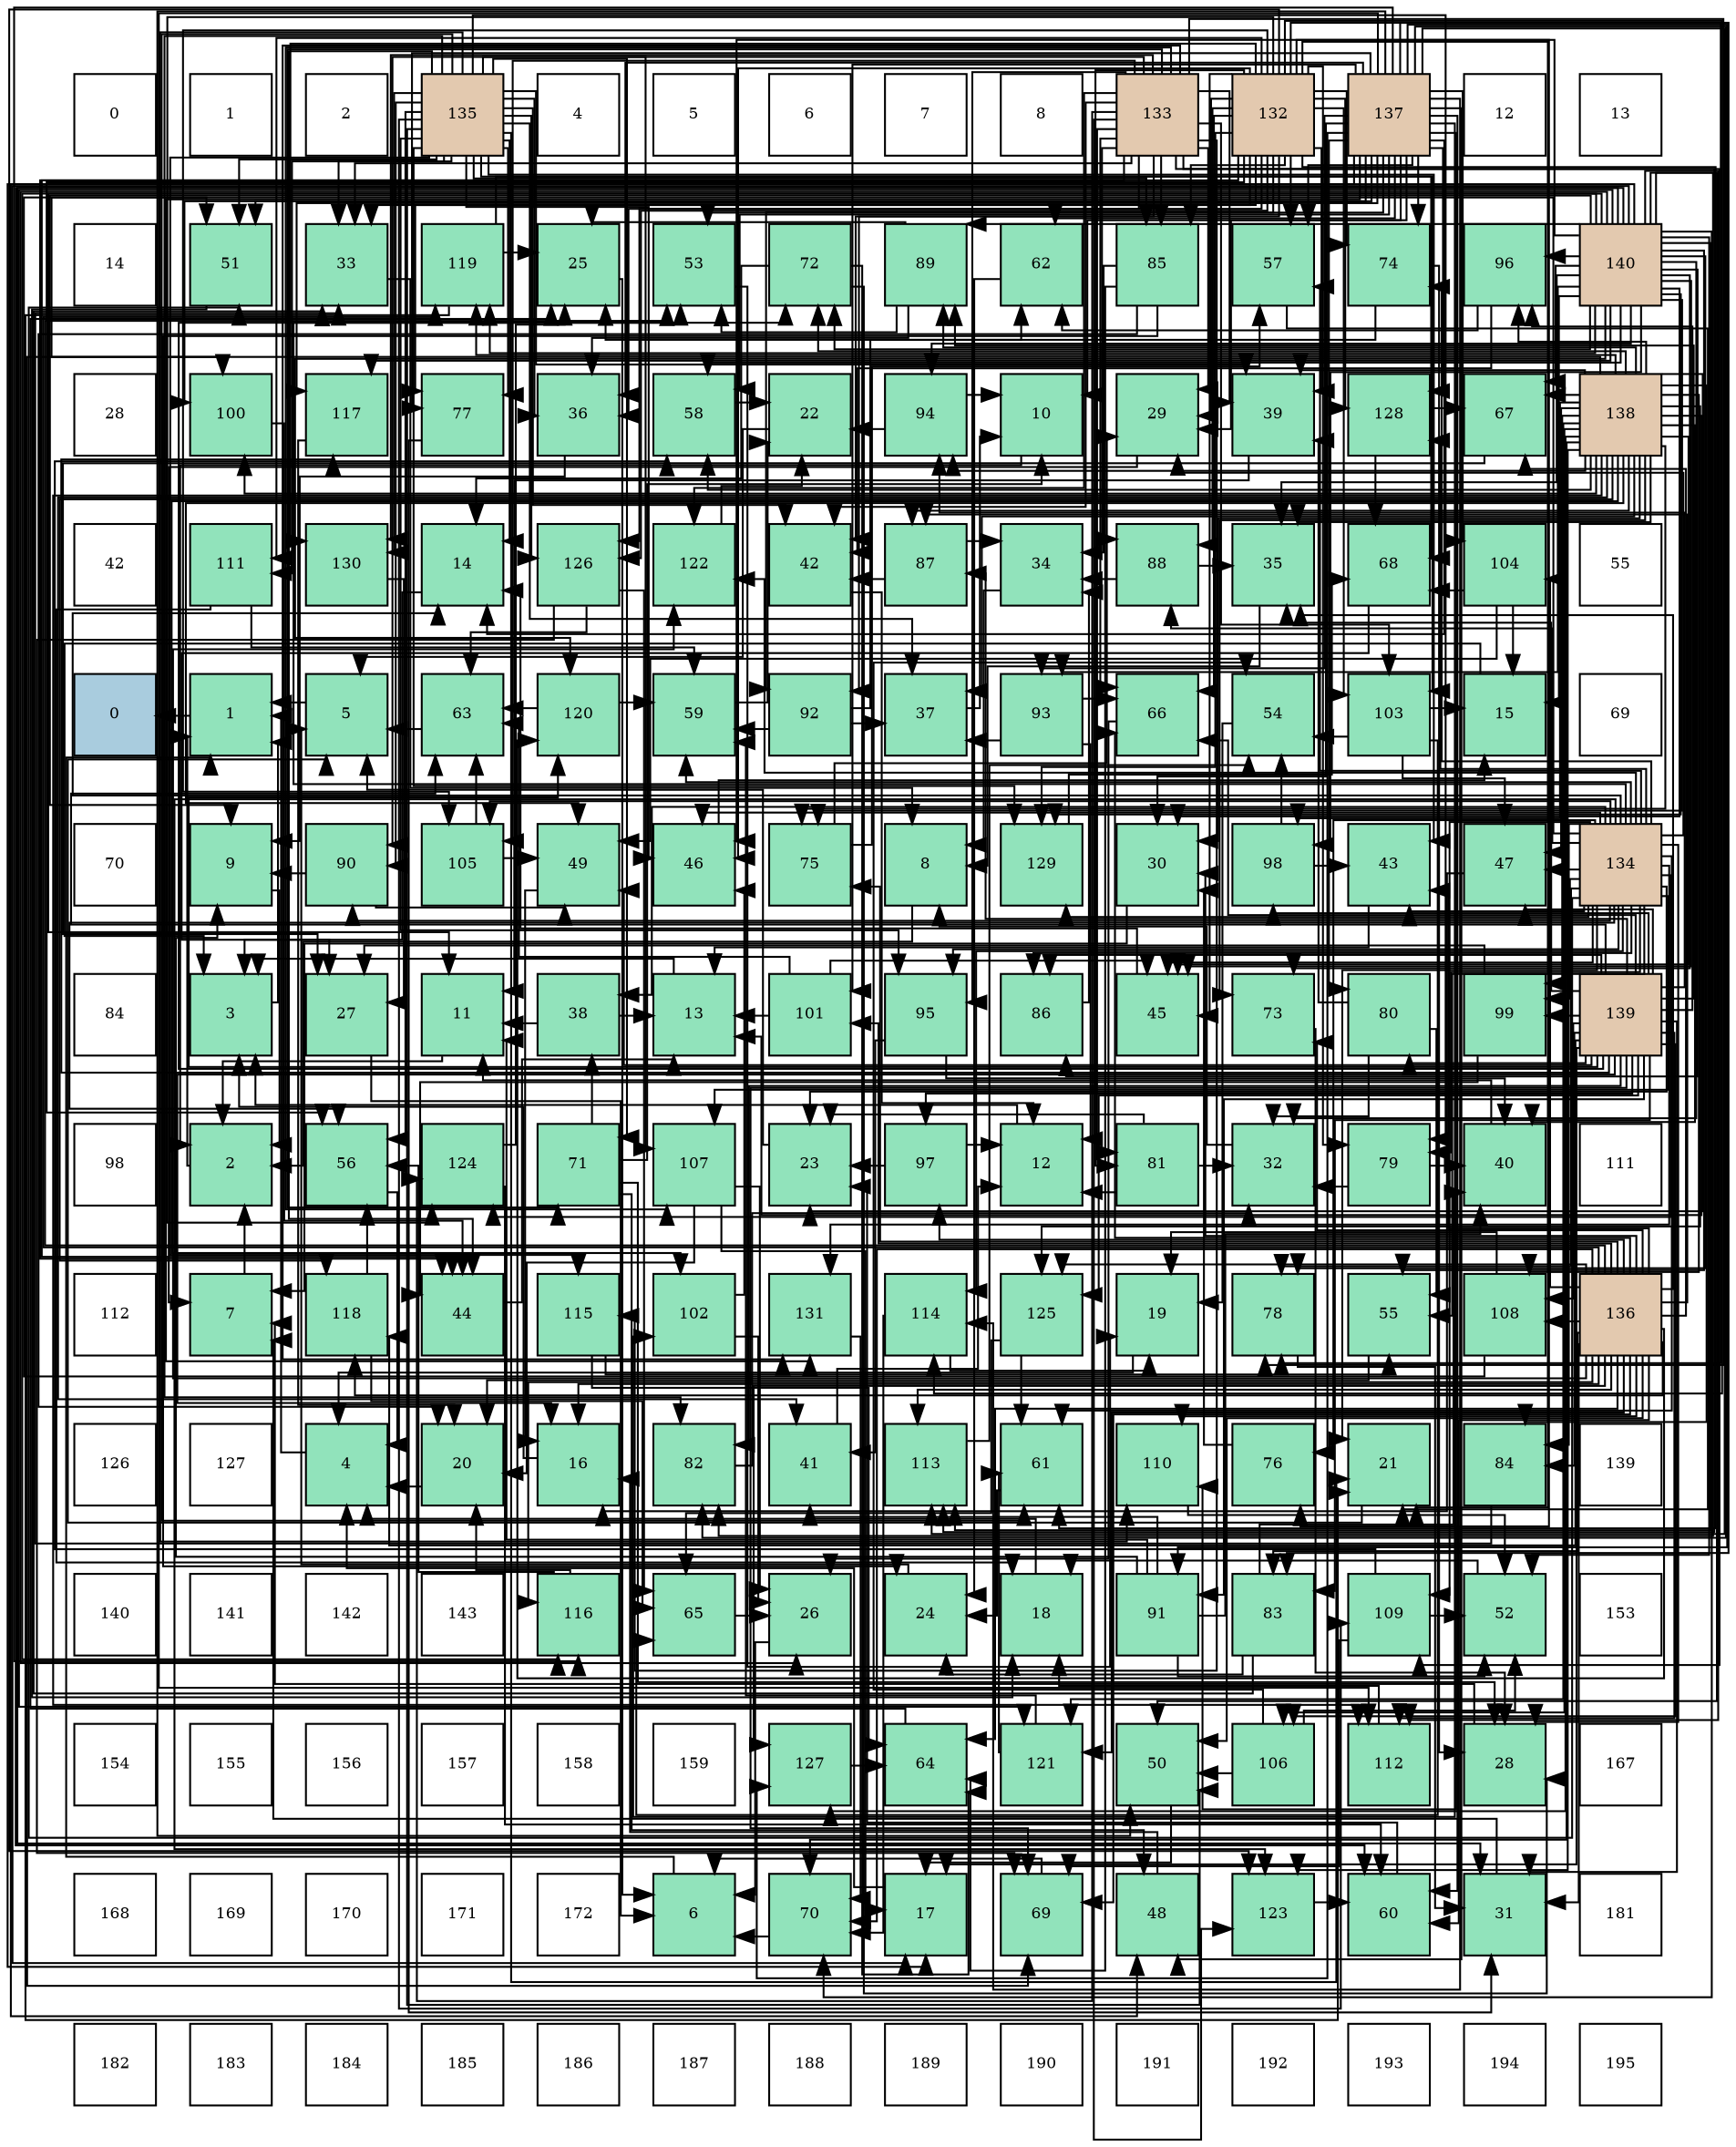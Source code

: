 digraph layout{
 rankdir=TB;
 splines=ortho;
 node [style=filled shape=square fixedsize=true width=0.6];
0[label="0", fontsize=8, fillcolor="#ffffff"];
1[label="1", fontsize=8, fillcolor="#ffffff"];
2[label="2", fontsize=8, fillcolor="#ffffff"];
3[label="135", fontsize=8, fillcolor="#e3c9af"];
4[label="4", fontsize=8, fillcolor="#ffffff"];
5[label="5", fontsize=8, fillcolor="#ffffff"];
6[label="6", fontsize=8, fillcolor="#ffffff"];
7[label="7", fontsize=8, fillcolor="#ffffff"];
8[label="8", fontsize=8, fillcolor="#ffffff"];
9[label="133", fontsize=8, fillcolor="#e3c9af"];
10[label="132", fontsize=8, fillcolor="#e3c9af"];
11[label="137", fontsize=8, fillcolor="#e3c9af"];
12[label="12", fontsize=8, fillcolor="#ffffff"];
13[label="13", fontsize=8, fillcolor="#ffffff"];
14[label="14", fontsize=8, fillcolor="#ffffff"];
15[label="51", fontsize=8, fillcolor="#91e3bb"];
16[label="33", fontsize=8, fillcolor="#91e3bb"];
17[label="119", fontsize=8, fillcolor="#91e3bb"];
18[label="25", fontsize=8, fillcolor="#91e3bb"];
19[label="53", fontsize=8, fillcolor="#91e3bb"];
20[label="72", fontsize=8, fillcolor="#91e3bb"];
21[label="89", fontsize=8, fillcolor="#91e3bb"];
22[label="62", fontsize=8, fillcolor="#91e3bb"];
23[label="85", fontsize=8, fillcolor="#91e3bb"];
24[label="57", fontsize=8, fillcolor="#91e3bb"];
25[label="74", fontsize=8, fillcolor="#91e3bb"];
26[label="96", fontsize=8, fillcolor="#91e3bb"];
27[label="140", fontsize=8, fillcolor="#e3c9af"];
28[label="28", fontsize=8, fillcolor="#ffffff"];
29[label="100", fontsize=8, fillcolor="#91e3bb"];
30[label="117", fontsize=8, fillcolor="#91e3bb"];
31[label="77", fontsize=8, fillcolor="#91e3bb"];
32[label="36", fontsize=8, fillcolor="#91e3bb"];
33[label="58", fontsize=8, fillcolor="#91e3bb"];
34[label="22", fontsize=8, fillcolor="#91e3bb"];
35[label="94", fontsize=8, fillcolor="#91e3bb"];
36[label="10", fontsize=8, fillcolor="#91e3bb"];
37[label="29", fontsize=8, fillcolor="#91e3bb"];
38[label="39", fontsize=8, fillcolor="#91e3bb"];
39[label="128", fontsize=8, fillcolor="#91e3bb"];
40[label="67", fontsize=8, fillcolor="#91e3bb"];
41[label="138", fontsize=8, fillcolor="#e3c9af"];
42[label="42", fontsize=8, fillcolor="#ffffff"];
43[label="111", fontsize=8, fillcolor="#91e3bb"];
44[label="130", fontsize=8, fillcolor="#91e3bb"];
45[label="14", fontsize=8, fillcolor="#91e3bb"];
46[label="126", fontsize=8, fillcolor="#91e3bb"];
47[label="122", fontsize=8, fillcolor="#91e3bb"];
48[label="42", fontsize=8, fillcolor="#91e3bb"];
49[label="87", fontsize=8, fillcolor="#91e3bb"];
50[label="34", fontsize=8, fillcolor="#91e3bb"];
51[label="88", fontsize=8, fillcolor="#91e3bb"];
52[label="35", fontsize=8, fillcolor="#91e3bb"];
53[label="68", fontsize=8, fillcolor="#91e3bb"];
54[label="104", fontsize=8, fillcolor="#91e3bb"];
55[label="55", fontsize=8, fillcolor="#ffffff"];
56[label="0", fontsize=8, fillcolor="#a9ccde"];
57[label="1", fontsize=8, fillcolor="#91e3bb"];
58[label="5", fontsize=8, fillcolor="#91e3bb"];
59[label="63", fontsize=8, fillcolor="#91e3bb"];
60[label="120", fontsize=8, fillcolor="#91e3bb"];
61[label="59", fontsize=8, fillcolor="#91e3bb"];
62[label="92", fontsize=8, fillcolor="#91e3bb"];
63[label="37", fontsize=8, fillcolor="#91e3bb"];
64[label="93", fontsize=8, fillcolor="#91e3bb"];
65[label="66", fontsize=8, fillcolor="#91e3bb"];
66[label="54", fontsize=8, fillcolor="#91e3bb"];
67[label="103", fontsize=8, fillcolor="#91e3bb"];
68[label="15", fontsize=8, fillcolor="#91e3bb"];
69[label="69", fontsize=8, fillcolor="#ffffff"];
70[label="70", fontsize=8, fillcolor="#ffffff"];
71[label="9", fontsize=8, fillcolor="#91e3bb"];
72[label="90", fontsize=8, fillcolor="#91e3bb"];
73[label="105", fontsize=8, fillcolor="#91e3bb"];
74[label="49", fontsize=8, fillcolor="#91e3bb"];
75[label="46", fontsize=8, fillcolor="#91e3bb"];
76[label="75", fontsize=8, fillcolor="#91e3bb"];
77[label="8", fontsize=8, fillcolor="#91e3bb"];
78[label="129", fontsize=8, fillcolor="#91e3bb"];
79[label="30", fontsize=8, fillcolor="#91e3bb"];
80[label="98", fontsize=8, fillcolor="#91e3bb"];
81[label="43", fontsize=8, fillcolor="#91e3bb"];
82[label="47", fontsize=8, fillcolor="#91e3bb"];
83[label="134", fontsize=8, fillcolor="#e3c9af"];
84[label="84", fontsize=8, fillcolor="#ffffff"];
85[label="3", fontsize=8, fillcolor="#91e3bb"];
86[label="27", fontsize=8, fillcolor="#91e3bb"];
87[label="11", fontsize=8, fillcolor="#91e3bb"];
88[label="38", fontsize=8, fillcolor="#91e3bb"];
89[label="13", fontsize=8, fillcolor="#91e3bb"];
90[label="101", fontsize=8, fillcolor="#91e3bb"];
91[label="95", fontsize=8, fillcolor="#91e3bb"];
92[label="86", fontsize=8, fillcolor="#91e3bb"];
93[label="45", fontsize=8, fillcolor="#91e3bb"];
94[label="73", fontsize=8, fillcolor="#91e3bb"];
95[label="80", fontsize=8, fillcolor="#91e3bb"];
96[label="99", fontsize=8, fillcolor="#91e3bb"];
97[label="139", fontsize=8, fillcolor="#e3c9af"];
98[label="98", fontsize=8, fillcolor="#ffffff"];
99[label="2", fontsize=8, fillcolor="#91e3bb"];
100[label="56", fontsize=8, fillcolor="#91e3bb"];
101[label="124", fontsize=8, fillcolor="#91e3bb"];
102[label="71", fontsize=8, fillcolor="#91e3bb"];
103[label="107", fontsize=8, fillcolor="#91e3bb"];
104[label="23", fontsize=8, fillcolor="#91e3bb"];
105[label="97", fontsize=8, fillcolor="#91e3bb"];
106[label="12", fontsize=8, fillcolor="#91e3bb"];
107[label="81", fontsize=8, fillcolor="#91e3bb"];
108[label="32", fontsize=8, fillcolor="#91e3bb"];
109[label="79", fontsize=8, fillcolor="#91e3bb"];
110[label="40", fontsize=8, fillcolor="#91e3bb"];
111[label="111", fontsize=8, fillcolor="#ffffff"];
112[label="112", fontsize=8, fillcolor="#ffffff"];
113[label="7", fontsize=8, fillcolor="#91e3bb"];
114[label="118", fontsize=8, fillcolor="#91e3bb"];
115[label="44", fontsize=8, fillcolor="#91e3bb"];
116[label="115", fontsize=8, fillcolor="#91e3bb"];
117[label="102", fontsize=8, fillcolor="#91e3bb"];
118[label="131", fontsize=8, fillcolor="#91e3bb"];
119[label="114", fontsize=8, fillcolor="#91e3bb"];
120[label="125", fontsize=8, fillcolor="#91e3bb"];
121[label="19", fontsize=8, fillcolor="#91e3bb"];
122[label="78", fontsize=8, fillcolor="#91e3bb"];
123[label="55", fontsize=8, fillcolor="#91e3bb"];
124[label="108", fontsize=8, fillcolor="#91e3bb"];
125[label="136", fontsize=8, fillcolor="#e3c9af"];
126[label="126", fontsize=8, fillcolor="#ffffff"];
127[label="127", fontsize=8, fillcolor="#ffffff"];
128[label="4", fontsize=8, fillcolor="#91e3bb"];
129[label="20", fontsize=8, fillcolor="#91e3bb"];
130[label="16", fontsize=8, fillcolor="#91e3bb"];
131[label="82", fontsize=8, fillcolor="#91e3bb"];
132[label="41", fontsize=8, fillcolor="#91e3bb"];
133[label="113", fontsize=8, fillcolor="#91e3bb"];
134[label="61", fontsize=8, fillcolor="#91e3bb"];
135[label="110", fontsize=8, fillcolor="#91e3bb"];
136[label="76", fontsize=8, fillcolor="#91e3bb"];
137[label="21", fontsize=8, fillcolor="#91e3bb"];
138[label="84", fontsize=8, fillcolor="#91e3bb"];
139[label="139", fontsize=8, fillcolor="#ffffff"];
140[label="140", fontsize=8, fillcolor="#ffffff"];
141[label="141", fontsize=8, fillcolor="#ffffff"];
142[label="142", fontsize=8, fillcolor="#ffffff"];
143[label="143", fontsize=8, fillcolor="#ffffff"];
144[label="116", fontsize=8, fillcolor="#91e3bb"];
145[label="65", fontsize=8, fillcolor="#91e3bb"];
146[label="26", fontsize=8, fillcolor="#91e3bb"];
147[label="24", fontsize=8, fillcolor="#91e3bb"];
148[label="18", fontsize=8, fillcolor="#91e3bb"];
149[label="91", fontsize=8, fillcolor="#91e3bb"];
150[label="83", fontsize=8, fillcolor="#91e3bb"];
151[label="109", fontsize=8, fillcolor="#91e3bb"];
152[label="52", fontsize=8, fillcolor="#91e3bb"];
153[label="153", fontsize=8, fillcolor="#ffffff"];
154[label="154", fontsize=8, fillcolor="#ffffff"];
155[label="155", fontsize=8, fillcolor="#ffffff"];
156[label="156", fontsize=8, fillcolor="#ffffff"];
157[label="157", fontsize=8, fillcolor="#ffffff"];
158[label="158", fontsize=8, fillcolor="#ffffff"];
159[label="159", fontsize=8, fillcolor="#ffffff"];
160[label="127", fontsize=8, fillcolor="#91e3bb"];
161[label="64", fontsize=8, fillcolor="#91e3bb"];
162[label="121", fontsize=8, fillcolor="#91e3bb"];
163[label="50", fontsize=8, fillcolor="#91e3bb"];
164[label="106", fontsize=8, fillcolor="#91e3bb"];
165[label="112", fontsize=8, fillcolor="#91e3bb"];
166[label="28", fontsize=8, fillcolor="#91e3bb"];
167[label="167", fontsize=8, fillcolor="#ffffff"];
168[label="168", fontsize=8, fillcolor="#ffffff"];
169[label="169", fontsize=8, fillcolor="#ffffff"];
170[label="170", fontsize=8, fillcolor="#ffffff"];
171[label="171", fontsize=8, fillcolor="#ffffff"];
172[label="172", fontsize=8, fillcolor="#ffffff"];
173[label="6", fontsize=8, fillcolor="#91e3bb"];
174[label="70", fontsize=8, fillcolor="#91e3bb"];
175[label="17", fontsize=8, fillcolor="#91e3bb"];
176[label="69", fontsize=8, fillcolor="#91e3bb"];
177[label="48", fontsize=8, fillcolor="#91e3bb"];
178[label="123", fontsize=8, fillcolor="#91e3bb"];
179[label="60", fontsize=8, fillcolor="#91e3bb"];
180[label="31", fontsize=8, fillcolor="#91e3bb"];
181[label="181", fontsize=8, fillcolor="#ffffff"];
182[label="182", fontsize=8, fillcolor="#ffffff"];
183[label="183", fontsize=8, fillcolor="#ffffff"];
184[label="184", fontsize=8, fillcolor="#ffffff"];
185[label="185", fontsize=8, fillcolor="#ffffff"];
186[label="186", fontsize=8, fillcolor="#ffffff"];
187[label="187", fontsize=8, fillcolor="#ffffff"];
188[label="188", fontsize=8, fillcolor="#ffffff"];
189[label="189", fontsize=8, fillcolor="#ffffff"];
190[label="190", fontsize=8, fillcolor="#ffffff"];
191[label="191", fontsize=8, fillcolor="#ffffff"];
192[label="192", fontsize=8, fillcolor="#ffffff"];
193[label="193", fontsize=8, fillcolor="#ffffff"];
194[label="194", fontsize=8, fillcolor="#ffffff"];
195[label="195", fontsize=8, fillcolor="#ffffff"];
edge [constraint=false, style=vis];57 -> 56;
99 -> 57;
85 -> 57;
128 -> 57;
58 -> 57;
173 -> 57;
113 -> 99;
77 -> 99;
71 -> 99;
36 -> 99;
87 -> 99;
106 -> 85;
89 -> 85;
45 -> 85;
68 -> 85;
130 -> 85;
175 -> 128;
148 -> 128;
121 -> 128;
129 -> 128;
137 -> 58;
34 -> 58;
104 -> 58;
147 -> 58;
18 -> 173;
146 -> 173;
86 -> 173;
166 -> 113;
37 -> 113;
79 -> 113;
180 -> 113;
108 -> 77;
16 -> 77;
50 -> 77;
52 -> 77;
32 -> 71;
63 -> 36;
88 -> 87;
88 -> 89;
38 -> 87;
110 -> 87;
132 -> 106;
48 -> 106;
81 -> 89;
115 -> 89;
93 -> 45;
75 -> 68;
82 -> 130;
177 -> 130;
74 -> 130;
163 -> 175;
15 -> 148;
152 -> 148;
19 -> 121;
66 -> 121;
123 -> 129;
100 -> 128;
24 -> 137;
33 -> 34;
61 -> 34;
179 -> 104;
134 -> 147;
22 -> 147;
59 -> 58;
161 -> 18;
145 -> 146;
65 -> 146;
40 -> 86;
53 -> 86;
176 -> 173;
174 -> 173;
102 -> 36;
102 -> 166;
102 -> 88;
102 -> 177;
20 -> 45;
20 -> 166;
20 -> 161;
94 -> 166;
25 -> 18;
25 -> 166;
76 -> 37;
76 -> 24;
136 -> 79;
31 -> 180;
122 -> 180;
109 -> 108;
109 -> 110;
95 -> 108;
95 -> 38;
95 -> 123;
107 -> 106;
107 -> 104;
107 -> 108;
131 -> 108;
150 -> 147;
150 -> 16;
150 -> 110;
138 -> 16;
23 -> 129;
23 -> 147;
23 -> 50;
23 -> 161;
92 -> 50;
49 -> 50;
49 -> 48;
51 -> 50;
51 -> 52;
21 -> 18;
21 -> 32;
21 -> 19;
72 -> 71;
72 -> 74;
149 -> 71;
149 -> 87;
149 -> 110;
149 -> 132;
149 -> 152;
62 -> 63;
62 -> 61;
62 -> 22;
64 -> 106;
64 -> 63;
64 -> 65;
35 -> 36;
35 -> 34;
91 -> 110;
91 -> 132;
26 -> 48;
26 -> 22;
105 -> 106;
105 -> 104;
80 -> 81;
80 -> 66;
96 -> 86;
96 -> 115;
29 -> 115;
90 -> 89;
90 -> 93;
90 -> 59;
117 -> 146;
117 -> 75;
67 -> 68;
67 -> 82;
67 -> 66;
67 -> 145;
54 -> 68;
54 -> 74;
54 -> 53;
73 -> 74;
73 -> 59;
164 -> 163;
164 -> 152;
164 -> 66;
103 -> 175;
103 -> 129;
103 -> 146;
124 -> 121;
124 -> 15;
151 -> 152;
151 -> 33;
151 -> 176;
135 -> 152;
43 -> 148;
43 -> 61;
165 -> 148;
133 -> 66;
119 -> 121;
119 -> 174;
116 -> 123;
116 -> 161;
144 -> 129;
144 -> 100;
30 -> 129;
114 -> 100;
114 -> 145;
17 -> 137;
17 -> 18;
17 -> 53;
60 -> 61;
60 -> 59;
162 -> 61;
162 -> 134;
47 -> 34;
178 -> 179;
101 -> 18;
101 -> 179;
120 -> 134;
120 -> 145;
46 -> 59;
46 -> 145;
46 -> 176;
160 -> 161;
39 -> 40;
39 -> 53;
78 -> 53;
44 -> 86;
118 -> 174;
10 -> 137;
10 -> 37;
10 -> 16;
10 -> 32;
10 -> 38;
10 -> 48;
10 -> 115;
10 -> 93;
10 -> 75;
10 -> 100;
10 -> 24;
10 -> 134;
10 -> 65;
10 -> 25;
10 -> 136;
10 -> 31;
10 -> 122;
10 -> 109;
10 -> 107;
10 -> 23;
10 -> 51;
10 -> 62;
10 -> 67;
10 -> 73;
10 -> 43;
10 -> 119;
10 -> 178;
10 -> 101;
10 -> 46;
10 -> 39;
10 -> 78;
10 -> 44;
9 -> 37;
9 -> 16;
9 -> 38;
9 -> 48;
9 -> 115;
9 -> 65;
9 -> 102;
9 -> 122;
9 -> 107;
9 -> 23;
9 -> 51;
9 -> 72;
9 -> 62;
9 -> 91;
9 -> 67;
9 -> 73;
9 -> 103;
9 -> 151;
9 -> 133;
9 -> 116;
9 -> 47;
9 -> 178;
9 -> 101;
9 -> 46;
9 -> 44;
9 -> 118;
83 -> 45;
83 -> 137;
83 -> 104;
83 -> 166;
83 -> 37;
83 -> 88;
83 -> 81;
83 -> 93;
83 -> 75;
83 -> 82;
83 -> 15;
83 -> 19;
83 -> 123;
83 -> 100;
83 -> 24;
83 -> 61;
83 -> 134;
83 -> 25;
83 -> 136;
83 -> 122;
83 -> 109;
83 -> 138;
83 -> 92;
83 -> 51;
83 -> 72;
83 -> 91;
83 -> 96;
83 -> 29;
83 -> 73;
83 -> 103;
83 -> 151;
83 -> 119;
83 -> 47;
83 -> 178;
83 -> 101;
83 -> 39;
83 -> 78;
83 -> 118;
3 -> 45;
3 -> 137;
3 -> 16;
3 -> 32;
3 -> 63;
3 -> 38;
3 -> 48;
3 -> 81;
3 -> 115;
3 -> 75;
3 -> 163;
3 -> 15;
3 -> 100;
3 -> 134;
3 -> 102;
3 -> 31;
3 -> 109;
3 -> 131;
3 -> 23;
3 -> 72;
3 -> 91;
3 -> 67;
3 -> 103;
3 -> 151;
3 -> 135;
3 -> 43;
3 -> 116;
3 -> 46;
3 -> 78;
3 -> 44;
125 -> 130;
125 -> 79;
125 -> 180;
125 -> 52;
125 -> 81;
125 -> 163;
125 -> 19;
125 -> 179;
125 -> 161;
125 -> 65;
125 -> 40;
125 -> 176;
125 -> 174;
125 -> 94;
125 -> 76;
125 -> 150;
125 -> 49;
125 -> 105;
125 -> 90;
125 -> 54;
125 -> 124;
125 -> 135;
125 -> 133;
125 -> 144;
125 -> 114;
125 -> 17;
125 -> 60;
125 -> 162;
125 -> 47;
125 -> 120;
125 -> 160;
11 -> 36;
11 -> 45;
11 -> 175;
11 -> 37;
11 -> 79;
11 -> 32;
11 -> 177;
11 -> 163;
11 -> 15;
11 -> 19;
11 -> 24;
11 -> 33;
11 -> 179;
11 -> 22;
11 -> 25;
11 -> 31;
11 -> 95;
11 -> 131;
11 -> 150;
11 -> 149;
11 -> 64;
11 -> 29;
11 -> 90;
11 -> 117;
11 -> 54;
11 -> 135;
11 -> 165;
11 -> 133;
11 -> 119;
11 -> 144;
11 -> 30;
11 -> 160;
11 -> 39;
11 -> 118;
41 -> 89;
41 -> 104;
41 -> 79;
41 -> 52;
41 -> 63;
41 -> 38;
41 -> 110;
41 -> 132;
41 -> 93;
41 -> 82;
41 -> 74;
41 -> 33;
41 -> 40;
41 -> 176;
41 -> 174;
41 -> 20;
41 -> 94;
41 -> 76;
41 -> 138;
41 -> 49;
41 -> 21;
41 -> 35;
41 -> 26;
41 -> 80;
41 -> 96;
41 -> 29;
41 -> 117;
41 -> 164;
41 -> 124;
41 -> 165;
41 -> 114;
41 -> 17;
41 -> 162;
41 -> 178;
41 -> 120;
41 -> 160;
97 -> 130;
97 -> 175;
97 -> 180;
97 -> 52;
97 -> 82;
97 -> 74;
97 -> 59;
97 -> 65;
97 -> 176;
97 -> 20;
97 -> 95;
97 -> 131;
97 -> 150;
97 -> 138;
97 -> 92;
97 -> 49;
97 -> 21;
97 -> 149;
97 -> 35;
97 -> 26;
97 -> 105;
97 -> 80;
97 -> 96;
97 -> 164;
97 -> 124;
97 -> 165;
97 -> 30;
97 -> 114;
97 -> 60;
97 -> 120;
27 -> 71;
27 -> 87;
27 -> 68;
27 -> 175;
27 -> 146;
27 -> 79;
27 -> 180;
27 -> 108;
27 -> 52;
27 -> 93;
27 -> 75;
27 -> 177;
27 -> 163;
27 -> 152;
27 -> 123;
27 -> 33;
27 -> 179;
27 -> 40;
27 -> 174;
27 -> 20;
27 -> 94;
27 -> 76;
27 -> 122;
27 -> 131;
27 -> 92;
27 -> 21;
27 -> 64;
27 -> 35;
27 -> 26;
27 -> 80;
27 -> 165;
27 -> 133;
27 -> 144;
27 -> 30;
27 -> 17;
27 -> 60;
27 -> 162;
27 -> 78;
edge [constraint=true, style=invis];
0 -> 14 -> 28 -> 42 -> 56 -> 70 -> 84 -> 98 -> 112 -> 126 -> 140 -> 154 -> 168 -> 182;
1 -> 15 -> 29 -> 43 -> 57 -> 71 -> 85 -> 99 -> 113 -> 127 -> 141 -> 155 -> 169 -> 183;
2 -> 16 -> 30 -> 44 -> 58 -> 72 -> 86 -> 100 -> 114 -> 128 -> 142 -> 156 -> 170 -> 184;
3 -> 17 -> 31 -> 45 -> 59 -> 73 -> 87 -> 101 -> 115 -> 129 -> 143 -> 157 -> 171 -> 185;
4 -> 18 -> 32 -> 46 -> 60 -> 74 -> 88 -> 102 -> 116 -> 130 -> 144 -> 158 -> 172 -> 186;
5 -> 19 -> 33 -> 47 -> 61 -> 75 -> 89 -> 103 -> 117 -> 131 -> 145 -> 159 -> 173 -> 187;
6 -> 20 -> 34 -> 48 -> 62 -> 76 -> 90 -> 104 -> 118 -> 132 -> 146 -> 160 -> 174 -> 188;
7 -> 21 -> 35 -> 49 -> 63 -> 77 -> 91 -> 105 -> 119 -> 133 -> 147 -> 161 -> 175 -> 189;
8 -> 22 -> 36 -> 50 -> 64 -> 78 -> 92 -> 106 -> 120 -> 134 -> 148 -> 162 -> 176 -> 190;
9 -> 23 -> 37 -> 51 -> 65 -> 79 -> 93 -> 107 -> 121 -> 135 -> 149 -> 163 -> 177 -> 191;
10 -> 24 -> 38 -> 52 -> 66 -> 80 -> 94 -> 108 -> 122 -> 136 -> 150 -> 164 -> 178 -> 192;
11 -> 25 -> 39 -> 53 -> 67 -> 81 -> 95 -> 109 -> 123 -> 137 -> 151 -> 165 -> 179 -> 193;
12 -> 26 -> 40 -> 54 -> 68 -> 82 -> 96 -> 110 -> 124 -> 138 -> 152 -> 166 -> 180 -> 194;
13 -> 27 -> 41 -> 55 -> 69 -> 83 -> 97 -> 111 -> 125 -> 139 -> 153 -> 167 -> 181 -> 195;
rank = same {0 -> 1 -> 2 -> 3 -> 4 -> 5 -> 6 -> 7 -> 8 -> 9 -> 10 -> 11 -> 12 -> 13};
rank = same {14 -> 15 -> 16 -> 17 -> 18 -> 19 -> 20 -> 21 -> 22 -> 23 -> 24 -> 25 -> 26 -> 27};
rank = same {28 -> 29 -> 30 -> 31 -> 32 -> 33 -> 34 -> 35 -> 36 -> 37 -> 38 -> 39 -> 40 -> 41};
rank = same {42 -> 43 -> 44 -> 45 -> 46 -> 47 -> 48 -> 49 -> 50 -> 51 -> 52 -> 53 -> 54 -> 55};
rank = same {56 -> 57 -> 58 -> 59 -> 60 -> 61 -> 62 -> 63 -> 64 -> 65 -> 66 -> 67 -> 68 -> 69};
rank = same {70 -> 71 -> 72 -> 73 -> 74 -> 75 -> 76 -> 77 -> 78 -> 79 -> 80 -> 81 -> 82 -> 83};
rank = same {84 -> 85 -> 86 -> 87 -> 88 -> 89 -> 90 -> 91 -> 92 -> 93 -> 94 -> 95 -> 96 -> 97};
rank = same {98 -> 99 -> 100 -> 101 -> 102 -> 103 -> 104 -> 105 -> 106 -> 107 -> 108 -> 109 -> 110 -> 111};
rank = same {112 -> 113 -> 114 -> 115 -> 116 -> 117 -> 118 -> 119 -> 120 -> 121 -> 122 -> 123 -> 124 -> 125};
rank = same {126 -> 127 -> 128 -> 129 -> 130 -> 131 -> 132 -> 133 -> 134 -> 135 -> 136 -> 137 -> 138 -> 139};
rank = same {140 -> 141 -> 142 -> 143 -> 144 -> 145 -> 146 -> 147 -> 148 -> 149 -> 150 -> 151 -> 152 -> 153};
rank = same {154 -> 155 -> 156 -> 157 -> 158 -> 159 -> 160 -> 161 -> 162 -> 163 -> 164 -> 165 -> 166 -> 167};
rank = same {168 -> 169 -> 170 -> 171 -> 172 -> 173 -> 174 -> 175 -> 176 -> 177 -> 178 -> 179 -> 180 -> 181};
rank = same {182 -> 183 -> 184 -> 185 -> 186 -> 187 -> 188 -> 189 -> 190 -> 191 -> 192 -> 193 -> 194 -> 195};
}